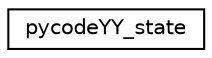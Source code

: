 digraph "Graphical Class Hierarchy"
{
 // LATEX_PDF_SIZE
  edge [fontname="Helvetica",fontsize="10",labelfontname="Helvetica",labelfontsize="10"];
  node [fontname="Helvetica",fontsize="10",shape=record];
  rankdir="LR";
  Node0 [label="pycodeYY_state",height=0.2,width=0.4,color="black", fillcolor="white", style="filled",URL="$structpycodeYY__state.html",tooltip=" "];
}
